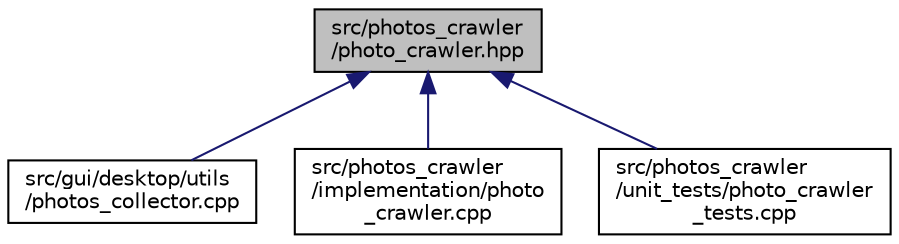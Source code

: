 digraph "src/photos_crawler/photo_crawler.hpp"
{
 // LATEX_PDF_SIZE
  edge [fontname="Helvetica",fontsize="10",labelfontname="Helvetica",labelfontsize="10"];
  node [fontname="Helvetica",fontsize="10",shape=record];
  Node1 [label="src/photos_crawler\l/photo_crawler.hpp",height=0.2,width=0.4,color="black", fillcolor="grey75", style="filled", fontcolor="black",tooltip=" "];
  Node1 -> Node2 [dir="back",color="midnightblue",fontsize="10",style="solid",fontname="Helvetica"];
  Node2 [label="src/gui/desktop/utils\l/photos_collector.cpp",height=0.2,width=0.4,color="black", fillcolor="white", style="filled",URL="$photos__collector_8cpp.html",tooltip=" "];
  Node1 -> Node3 [dir="back",color="midnightblue",fontsize="10",style="solid",fontname="Helvetica"];
  Node3 [label="src/photos_crawler\l/implementation/photo\l_crawler.cpp",height=0.2,width=0.4,color="black", fillcolor="white", style="filled",URL="$photo__crawler_8cpp.html",tooltip=" "];
  Node1 -> Node4 [dir="back",color="midnightblue",fontsize="10",style="solid",fontname="Helvetica"];
  Node4 [label="src/photos_crawler\l/unit_tests/photo_crawler\l_tests.cpp",height=0.2,width=0.4,color="black", fillcolor="white", style="filled",URL="$photo__crawler__tests_8cpp.html",tooltip=" "];
}
